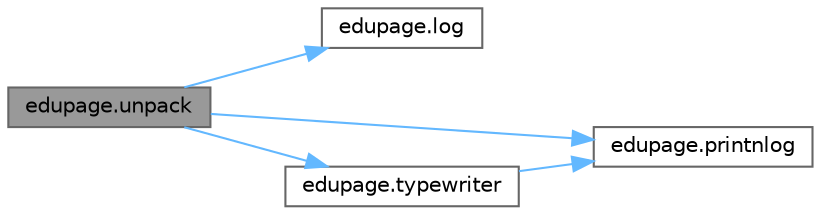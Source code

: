 digraph "edupage.unpack"
{
 // LATEX_PDF_SIZE
  bgcolor="transparent";
  edge [fontname=Helvetica,fontsize=10,labelfontname=Helvetica,labelfontsize=10];
  node [fontname=Helvetica,fontsize=10,shape=box,height=0.2,width=0.4];
  rankdir="LR";
  Node1 [label="edupage.unpack",height=0.2,width=0.4,color="gray40", fillcolor="grey60", style="filled", fontcolor="black",tooltip=" "];
  Node1 -> Node2 [color="steelblue1",style="solid"];
  Node2 [label="edupage.log",height=0.2,width=0.4,color="grey40", fillcolor="white", style="filled",URL="$d0/d52/namespaceedupage.html#a10259ad5462902f5310a72e6a45b915b",tooltip=" "];
  Node1 -> Node3 [color="steelblue1",style="solid"];
  Node3 [label="edupage.printnlog",height=0.2,width=0.4,color="grey40", fillcolor="white", style="filled",URL="$d0/d52/namespaceedupage.html#a2adafa3eaf38d32da372310443e999f3",tooltip=" "];
  Node1 -> Node4 [color="steelblue1",style="solid"];
  Node4 [label="edupage.typewriter",height=0.2,width=0.4,color="grey40", fillcolor="white", style="filled",URL="$d0/d52/namespaceedupage.html#a7faa24d24074c579901eff9ea313b508",tooltip=" "];
  Node4 -> Node3 [color="steelblue1",style="solid"];
}
